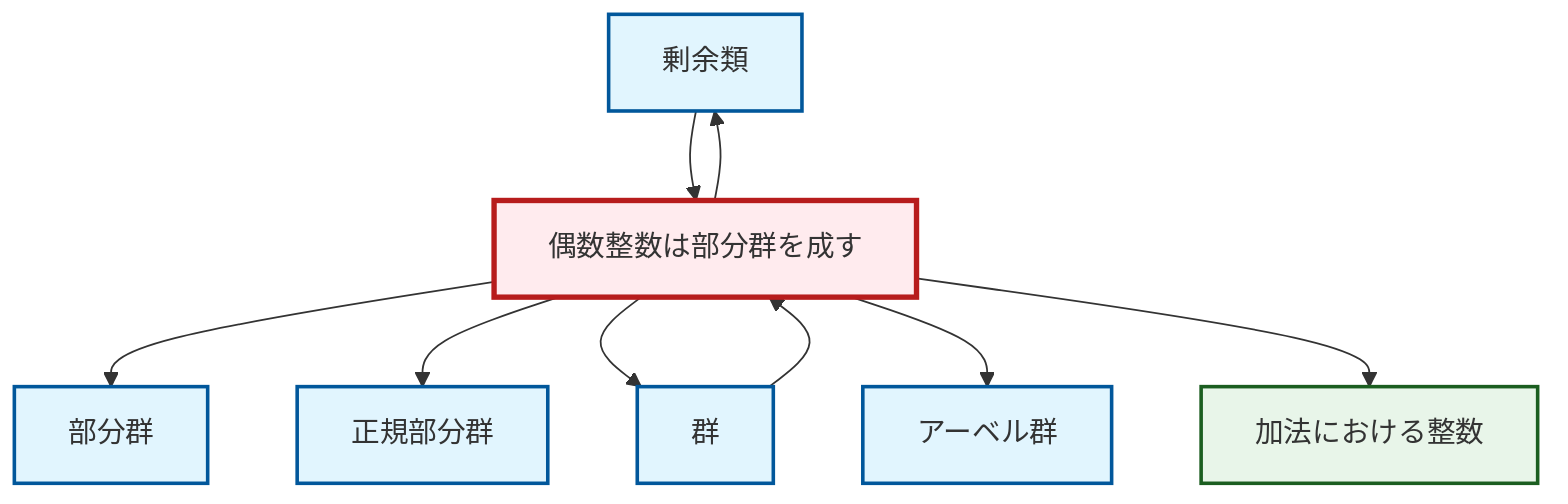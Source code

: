 graph TD
    classDef definition fill:#e1f5fe,stroke:#01579b,stroke-width:2px
    classDef theorem fill:#f3e5f5,stroke:#4a148c,stroke-width:2px
    classDef axiom fill:#fff3e0,stroke:#e65100,stroke-width:2px
    classDef example fill:#e8f5e9,stroke:#1b5e20,stroke-width:2px
    classDef current fill:#ffebee,stroke:#b71c1c,stroke-width:3px
    def-normal-subgroup["正規部分群"]:::definition
    def-coset["剰余類"]:::definition
    ex-integers-addition["加法における整数"]:::example
    def-abelian-group["アーベル群"]:::definition
    ex-even-integers-subgroup["偶数整数は部分群を成す"]:::example
    def-group["群"]:::definition
    def-subgroup["部分群"]:::definition
    ex-even-integers-subgroup --> def-subgroup
    def-group --> ex-even-integers-subgroup
    ex-even-integers-subgroup --> def-normal-subgroup
    ex-even-integers-subgroup --> def-group
    ex-even-integers-subgroup --> def-abelian-group
    ex-even-integers-subgroup --> def-coset
    def-coset --> ex-even-integers-subgroup
    ex-even-integers-subgroup --> ex-integers-addition
    class ex-even-integers-subgroup current